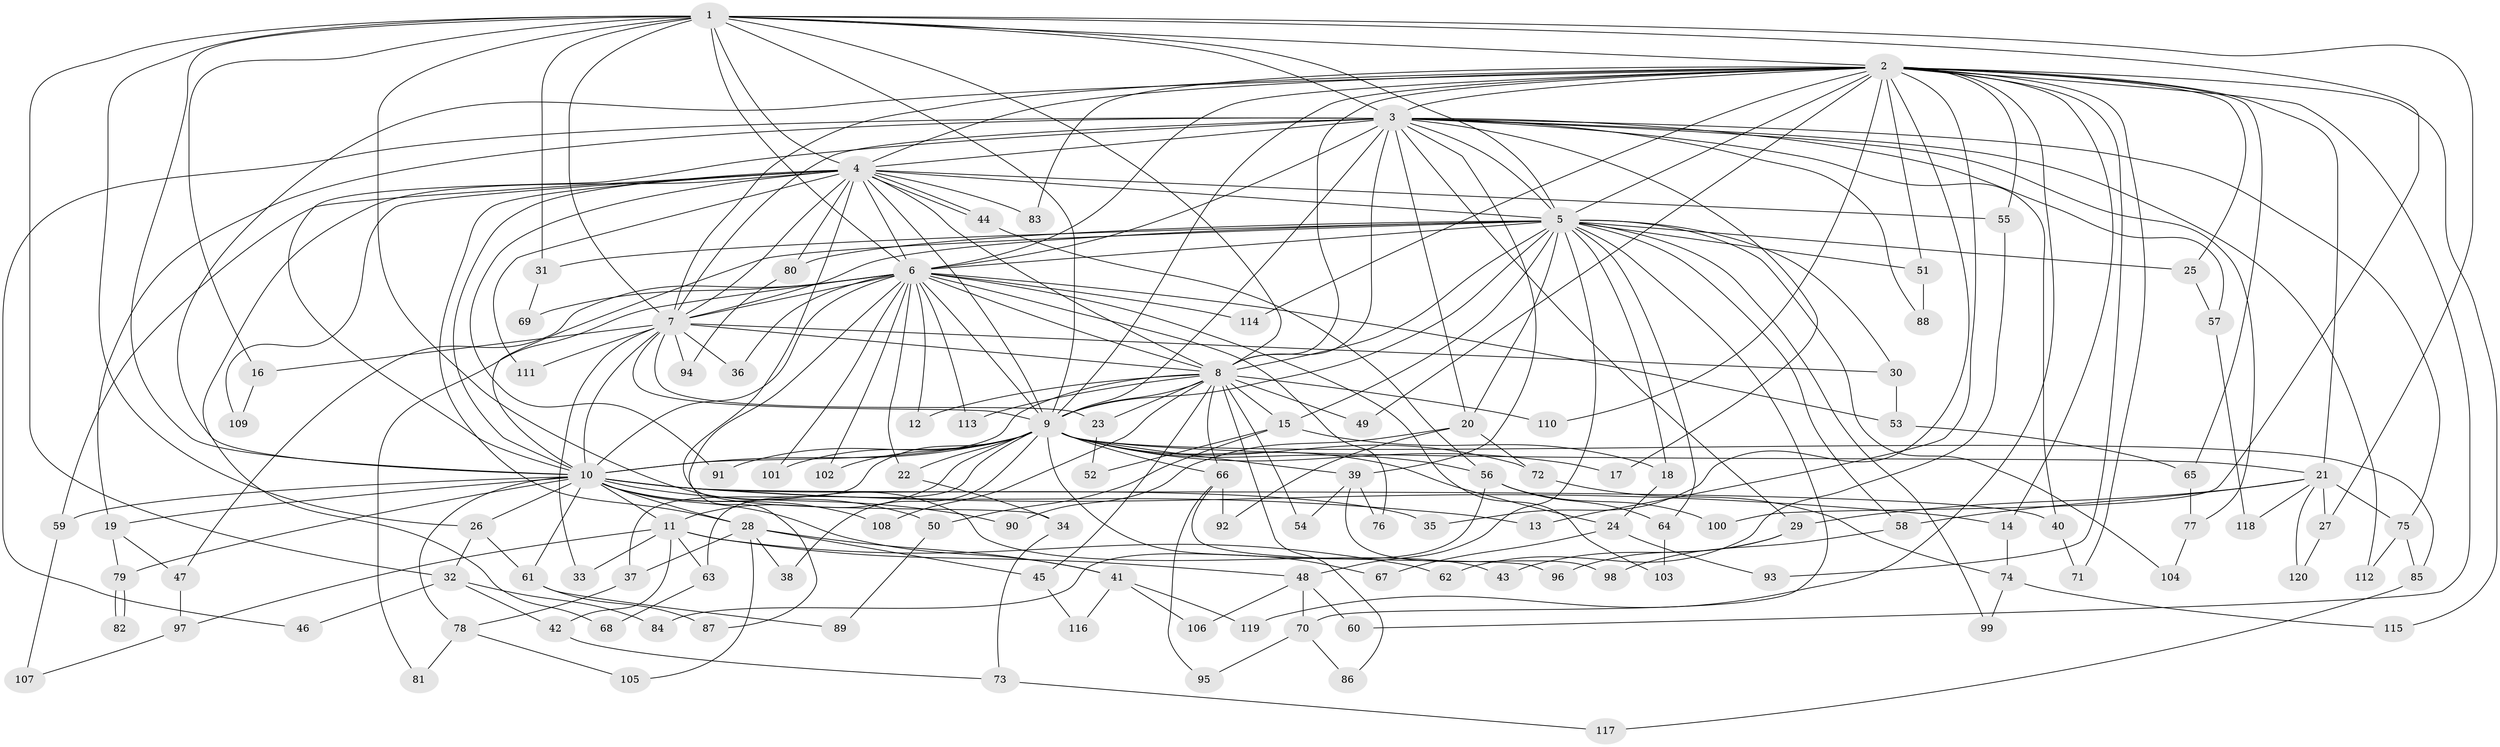 // coarse degree distribution, {14: 0.021739130434782608, 41: 0.010869565217391304, 20: 0.021739130434782608, 21: 0.010869565217391304, 22: 0.010869565217391304, 19: 0.010869565217391304, 24: 0.010869565217391304, 9: 0.021739130434782608, 2: 0.41304347826086957, 3: 0.29347826086956524, 5: 0.09782608695652174, 6: 0.010869565217391304, 7: 0.010869565217391304, 4: 0.05434782608695652}
// Generated by graph-tools (version 1.1) at 2025/51/02/27/25 19:51:42]
// undirected, 120 vertices, 265 edges
graph export_dot {
graph [start="1"]
  node [color=gray90,style=filled];
  1;
  2;
  3;
  4;
  5;
  6;
  7;
  8;
  9;
  10;
  11;
  12;
  13;
  14;
  15;
  16;
  17;
  18;
  19;
  20;
  21;
  22;
  23;
  24;
  25;
  26;
  27;
  28;
  29;
  30;
  31;
  32;
  33;
  34;
  35;
  36;
  37;
  38;
  39;
  40;
  41;
  42;
  43;
  44;
  45;
  46;
  47;
  48;
  49;
  50;
  51;
  52;
  53;
  54;
  55;
  56;
  57;
  58;
  59;
  60;
  61;
  62;
  63;
  64;
  65;
  66;
  67;
  68;
  69;
  70;
  71;
  72;
  73;
  74;
  75;
  76;
  77;
  78;
  79;
  80;
  81;
  82;
  83;
  84;
  85;
  86;
  87;
  88;
  89;
  90;
  91;
  92;
  93;
  94;
  95;
  96;
  97;
  98;
  99;
  100;
  101;
  102;
  103;
  104;
  105;
  106;
  107;
  108;
  109;
  110;
  111;
  112;
  113;
  114;
  115;
  116;
  117;
  118;
  119;
  120;
  1 -- 2;
  1 -- 3;
  1 -- 4;
  1 -- 5;
  1 -- 6;
  1 -- 7;
  1 -- 8;
  1 -- 9;
  1 -- 10;
  1 -- 16;
  1 -- 26;
  1 -- 27;
  1 -- 31;
  1 -- 32;
  1 -- 43;
  1 -- 100;
  2 -- 3;
  2 -- 4;
  2 -- 5;
  2 -- 6;
  2 -- 7;
  2 -- 8;
  2 -- 9;
  2 -- 10;
  2 -- 13;
  2 -- 14;
  2 -- 21;
  2 -- 25;
  2 -- 35;
  2 -- 49;
  2 -- 51;
  2 -- 55;
  2 -- 60;
  2 -- 65;
  2 -- 71;
  2 -- 83;
  2 -- 93;
  2 -- 110;
  2 -- 114;
  2 -- 115;
  2 -- 119;
  3 -- 4;
  3 -- 5;
  3 -- 6;
  3 -- 7;
  3 -- 8;
  3 -- 9;
  3 -- 10;
  3 -- 17;
  3 -- 19;
  3 -- 20;
  3 -- 29;
  3 -- 39;
  3 -- 40;
  3 -- 46;
  3 -- 57;
  3 -- 75;
  3 -- 77;
  3 -- 88;
  3 -- 112;
  4 -- 5;
  4 -- 6;
  4 -- 7;
  4 -- 8;
  4 -- 9;
  4 -- 10;
  4 -- 28;
  4 -- 34;
  4 -- 44;
  4 -- 44;
  4 -- 55;
  4 -- 59;
  4 -- 68;
  4 -- 80;
  4 -- 83;
  4 -- 91;
  4 -- 109;
  4 -- 111;
  5 -- 6;
  5 -- 7;
  5 -- 8;
  5 -- 9;
  5 -- 10;
  5 -- 15;
  5 -- 18;
  5 -- 20;
  5 -- 25;
  5 -- 30;
  5 -- 31;
  5 -- 48;
  5 -- 51;
  5 -- 58;
  5 -- 64;
  5 -- 70;
  5 -- 80;
  5 -- 99;
  5 -- 104;
  6 -- 7;
  6 -- 8;
  6 -- 9;
  6 -- 10;
  6 -- 12;
  6 -- 22;
  6 -- 36;
  6 -- 47;
  6 -- 53;
  6 -- 69;
  6 -- 76;
  6 -- 81;
  6 -- 87;
  6 -- 101;
  6 -- 102;
  6 -- 103;
  6 -- 113;
  6 -- 114;
  7 -- 8;
  7 -- 9;
  7 -- 10;
  7 -- 16;
  7 -- 23;
  7 -- 30;
  7 -- 33;
  7 -- 36;
  7 -- 94;
  7 -- 111;
  8 -- 9;
  8 -- 10;
  8 -- 12;
  8 -- 15;
  8 -- 23;
  8 -- 45;
  8 -- 49;
  8 -- 54;
  8 -- 66;
  8 -- 86;
  8 -- 108;
  8 -- 110;
  8 -- 113;
  9 -- 10;
  9 -- 11;
  9 -- 17;
  9 -- 21;
  9 -- 22;
  9 -- 24;
  9 -- 37;
  9 -- 38;
  9 -- 39;
  9 -- 56;
  9 -- 63;
  9 -- 66;
  9 -- 67;
  9 -- 72;
  9 -- 85;
  9 -- 91;
  9 -- 101;
  9 -- 102;
  10 -- 11;
  10 -- 13;
  10 -- 14;
  10 -- 19;
  10 -- 26;
  10 -- 28;
  10 -- 35;
  10 -- 40;
  10 -- 41;
  10 -- 50;
  10 -- 59;
  10 -- 61;
  10 -- 78;
  10 -- 79;
  10 -- 90;
  10 -- 108;
  11 -- 33;
  11 -- 42;
  11 -- 48;
  11 -- 62;
  11 -- 63;
  11 -- 97;
  14 -- 74;
  15 -- 18;
  15 -- 50;
  15 -- 52;
  16 -- 109;
  18 -- 24;
  19 -- 47;
  19 -- 79;
  20 -- 72;
  20 -- 90;
  20 -- 92;
  21 -- 27;
  21 -- 29;
  21 -- 58;
  21 -- 75;
  21 -- 118;
  21 -- 120;
  22 -- 34;
  23 -- 52;
  24 -- 67;
  24 -- 93;
  25 -- 57;
  26 -- 32;
  26 -- 61;
  27 -- 120;
  28 -- 37;
  28 -- 38;
  28 -- 41;
  28 -- 45;
  28 -- 105;
  29 -- 43;
  29 -- 96;
  30 -- 53;
  31 -- 69;
  32 -- 42;
  32 -- 46;
  32 -- 84;
  34 -- 73;
  37 -- 78;
  39 -- 54;
  39 -- 76;
  39 -- 98;
  40 -- 71;
  41 -- 106;
  41 -- 116;
  41 -- 119;
  42 -- 73;
  44 -- 56;
  45 -- 116;
  47 -- 97;
  48 -- 60;
  48 -- 70;
  48 -- 106;
  50 -- 89;
  51 -- 88;
  53 -- 65;
  55 -- 62;
  56 -- 64;
  56 -- 84;
  56 -- 100;
  57 -- 118;
  58 -- 98;
  59 -- 107;
  61 -- 87;
  61 -- 89;
  63 -- 68;
  64 -- 103;
  65 -- 77;
  66 -- 92;
  66 -- 95;
  66 -- 96;
  70 -- 86;
  70 -- 95;
  72 -- 74;
  73 -- 117;
  74 -- 99;
  74 -- 115;
  75 -- 85;
  75 -- 112;
  77 -- 104;
  78 -- 81;
  78 -- 105;
  79 -- 82;
  79 -- 82;
  80 -- 94;
  85 -- 117;
  97 -- 107;
}
